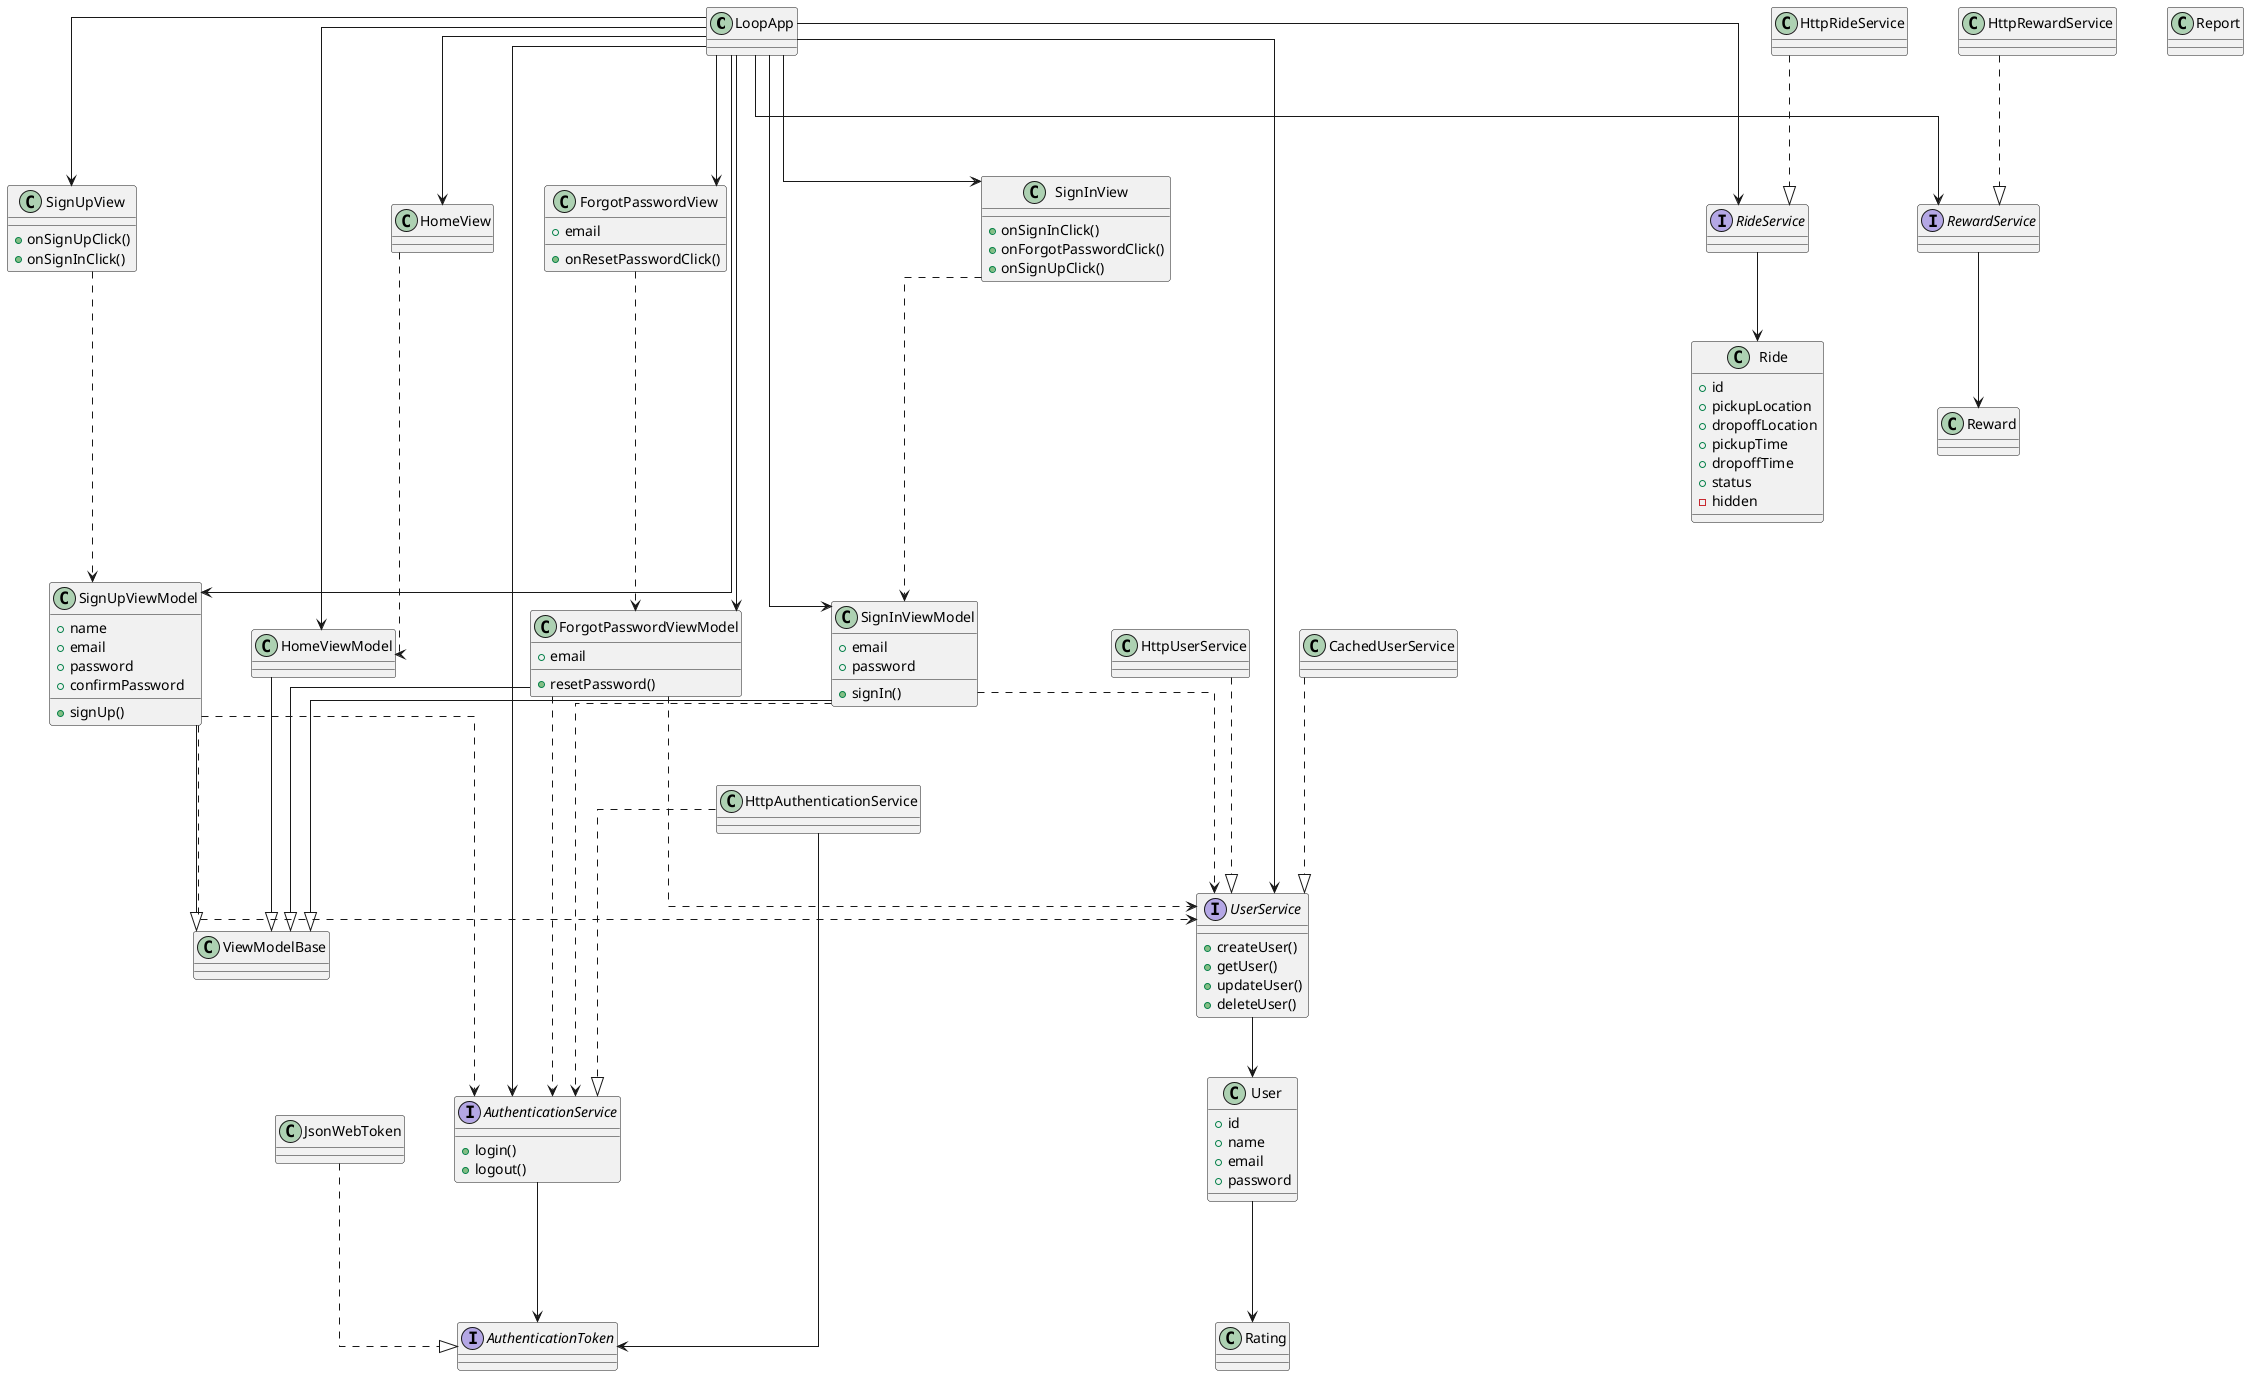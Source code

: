 @startuml
skinparam linetype ortho
skinparam nodesep 50


LoopApp ---> SignInView
LoopApp ---> SignUpView
LoopApp ---> ForgotPasswordView
LoopApp ---> SignInViewModel
LoopApp ---> SignUpViewModel
LoopApp ---> ForgotPasswordViewModel
LoopApp ---> HomeView
LoopApp ---> HomeViewModel
LoopApp ---> AuthenticationService
LoopApp ---> UserService
LoopApp ---> RideService
LoopApp ---> RewardService

JsonWebToken ...|> AuthenticationToken

AuthenticationService ---> AuthenticationToken
HttpAuthenticationService ---> AuthenticationToken
UserService --> User
RideService --> Ride
RewardService --> Reward

SignInViewModel ---|> ViewModelBase
SignUpViewModel ---|> ViewModelBase
ForgotPasswordViewModel ---|> ViewModelBase
HomeViewModel ---|> ViewModelBase

SignInView ...> SignInViewModel
SignInViewModel ....> AuthenticationService
SignInViewModel ..> UserService

SignUpView ...> SignUpViewModel
SignUpViewModel ...> AuthenticationService
SignUpViewModel ...> UserService

ForgotPasswordView ...> ForgotPasswordViewModel
ForgotPasswordViewModel ...> AuthenticationService
ForgotPasswordViewModel ...> UserService

HomeView ...> HomeViewModel

HttpUserService ...|> UserService
CachedUserService ...|> UserService
HttpAuthenticationService ...|> AuthenticationService
HttpRideService ...|> RideService
HttpRewardService ...|> RewardService

User ---> Rating


class LoopApp {

}

class ViewModelBase {

}

class RideService {

}

class SignInView {
    +onSignInClick()
    +onForgotPasswordClick()
    +onSignUpClick()
}

class SignInViewModel {
    +email
    +password
    +signIn()
}

class SignUpView {
    +onSignUpClick()
    +onSignInClick()
}

class SignUpViewModel {
    +name
    +email
    +password
    +confirmPassword
    +signUp()
}

class ForgotPasswordView {
    +email
    +onResetPasswordClick()
}

class ForgotPasswordViewModel {
    +email
    +resetPassword()
}

class HomeView {

}

class HomeViewModel {
}

interface AuthenticationService {
    +login()
    +logout()
}

interface UserService {
    +createUser()
    +getUser()
    +updateUser()
    +deleteUser()
}

interface AuthenticationToken {

}

class CachedUserService {
}

class JsonWebToken {
}

class HttpRideService {
}

class HttpRewardService {
}

interface RideService {

}

interface RewardService {
}

class Reward {

}

class Rating {

}

class Report {

}

class User {
    +id
    +name
    +email
    +password
}

class Ride {
    +id
    +pickupLocation
    +dropoffLocation
    +pickupTime
    +dropoffTime
    +status
    -hidden
}


@enduml
